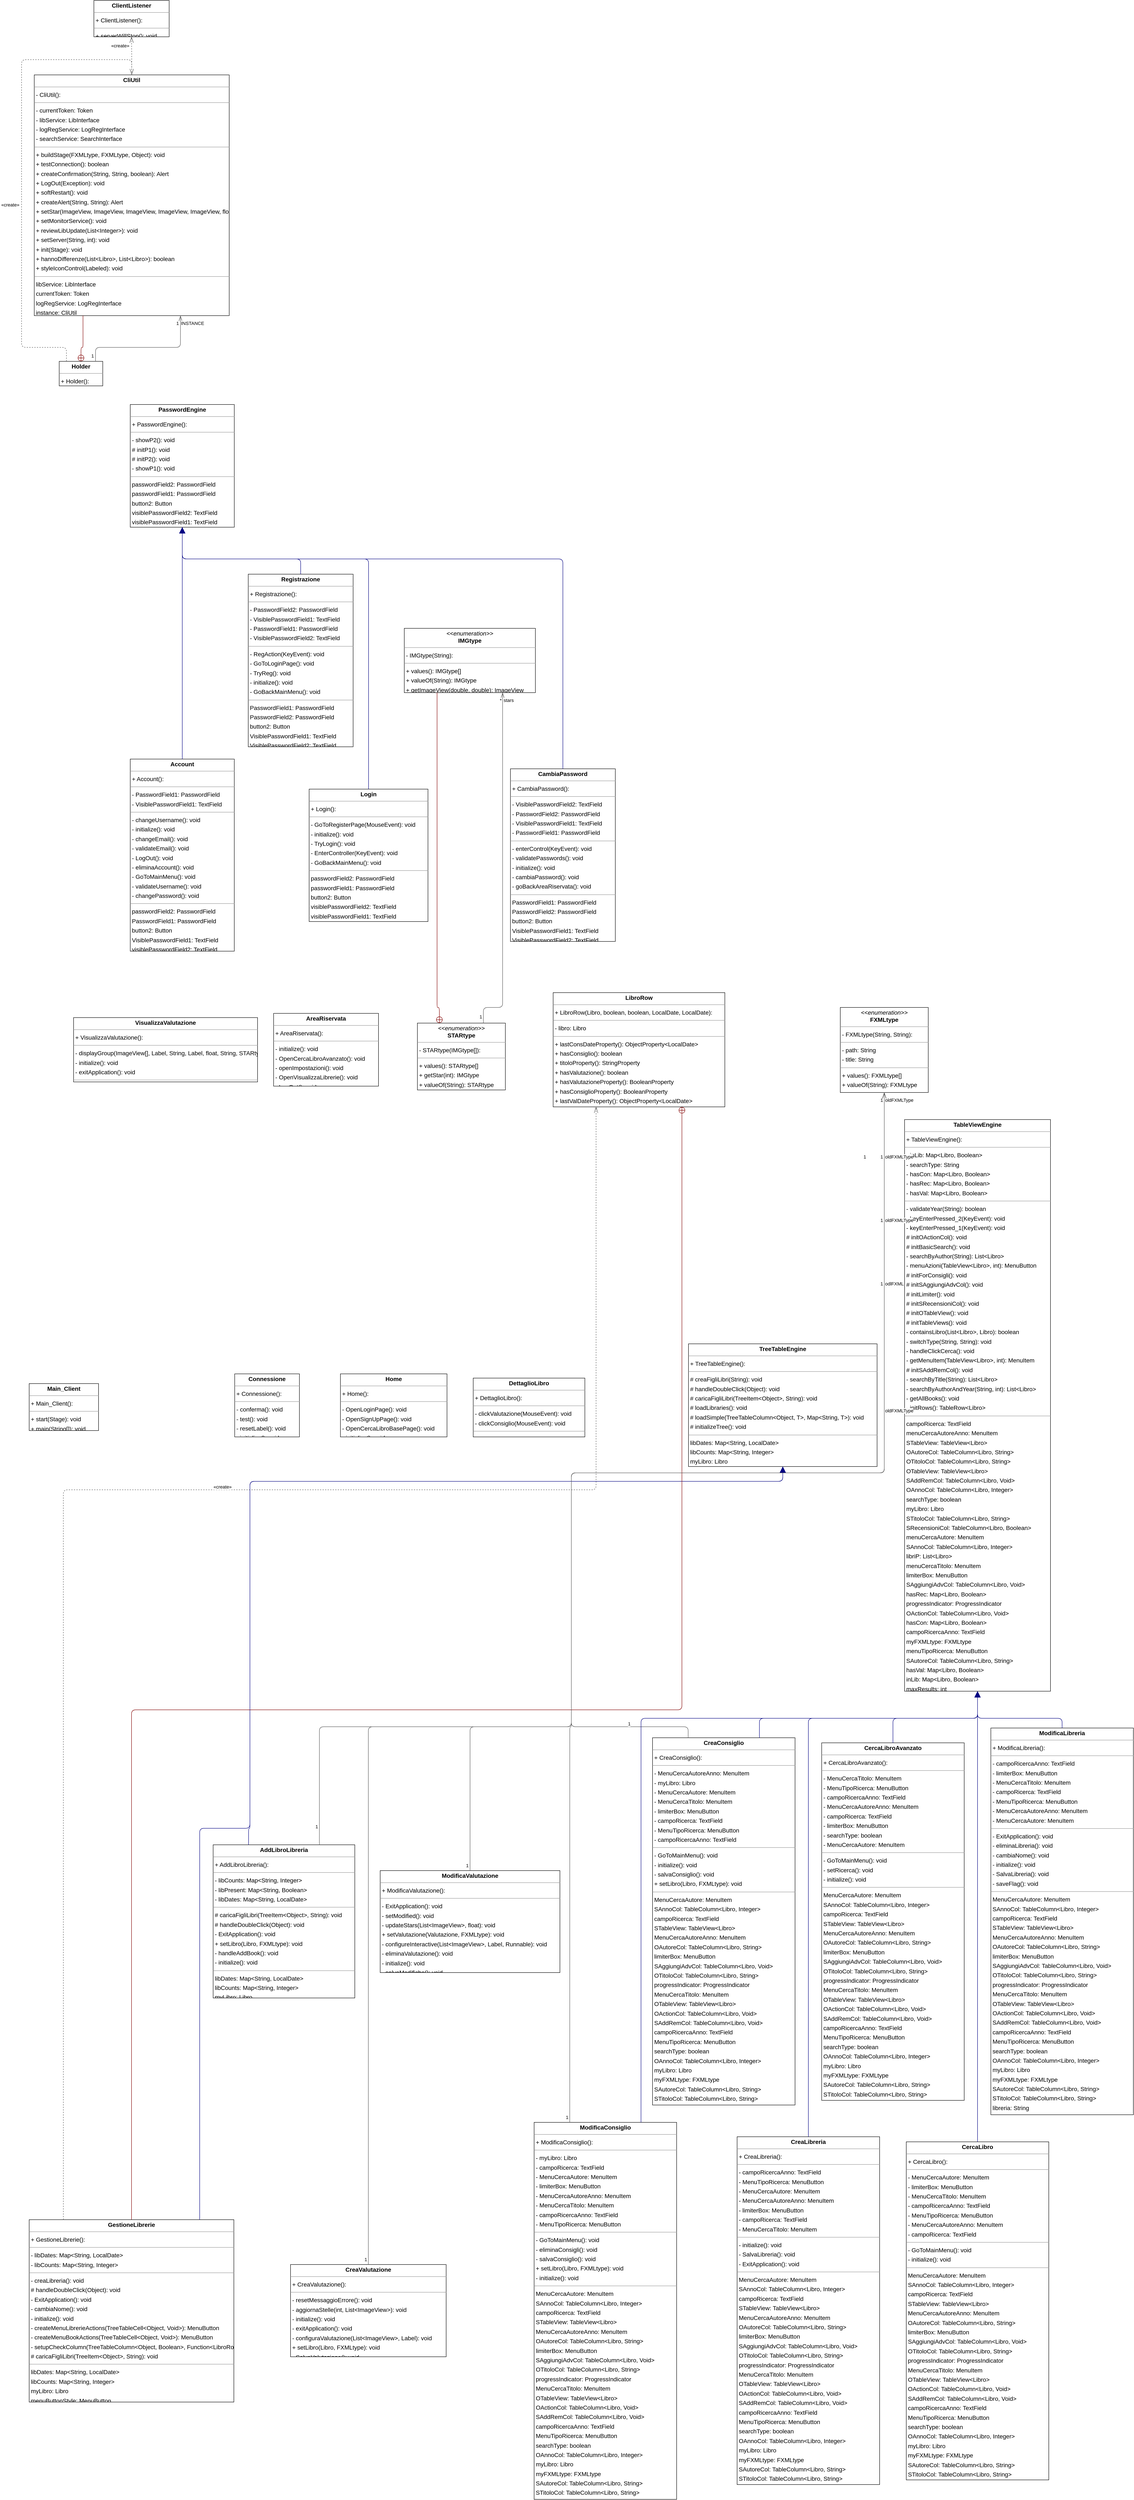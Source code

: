 <mxGraphModel dx="0" dy="0" grid="1" gridSize="10" guides="1" tooltips="1" connect="1" arrows="1" fold="1" page="0" pageScale="1" background="none" math="0" shadow="0">
  <root>
    <mxCell id="0" />
    <mxCell id="1" parent="0" />
    <mxCell id="node1" parent="1" vertex="1" value="&lt;p style=&quot;margin:0px;margin-top:4px;text-align:center;&quot;&gt;&lt;b&gt;Account&lt;/b&gt;&lt;/p&gt;&lt;hr size=&quot;1&quot;/&gt;&lt;p style=&quot;margin:0 0 0 4px;line-height:1.6;&quot;&gt;+ Account(): &lt;/p&gt;&lt;hr size=&quot;1&quot;/&gt;&lt;p style=&quot;margin:0 0 0 4px;line-height:1.6;&quot;&gt;- PasswordField1: PasswordField&lt;br/&gt;- VisiblePasswordField1: TextField&lt;/p&gt;&lt;hr size=&quot;1&quot;/&gt;&lt;p style=&quot;margin:0 0 0 4px;line-height:1.6;&quot;&gt;- changeUsername(): void&lt;br/&gt;- initialize(): void&lt;br/&gt;- changeEmail(): void&lt;br/&gt;- validateEmail(): void&lt;br/&gt;- LogOut(): void&lt;br/&gt;- eliminaAccount(): void&lt;br/&gt;- GoToMainMenu(): void&lt;br/&gt;- validateUsername(): void&lt;br/&gt;- changePassword(): void&lt;/p&gt;&lt;hr size=&quot;1&quot;/&gt;&lt;p style=&quot;margin:0 0 0 4px;line-height:1.6;&quot;&gt; passwordField2: PasswordField&lt;br/&gt; PasswordField1: PasswordField&lt;br/&gt; button2: Button&lt;br/&gt; VisiblePasswordField1: TextField&lt;br/&gt; visiblePasswordField2: TextField&lt;br/&gt; button1: Button&lt;/p&gt;" style="verticalAlign=top;align=left;overflow=fill;fontSize=14;fontFamily=Helvetica;html=1;rounded=0;shadow=0;comic=0;labelBackgroundColor=none;strokeWidth=1;">
      <mxGeometry x="36" y="1658" width="246" height="454" as="geometry" />
    </mxCell>
    <mxCell id="node18" parent="1" vertex="1" value="&lt;p style=&quot;margin:0px;margin-top:4px;text-align:center;&quot;&gt;&lt;b&gt;AddLibroLibreria&lt;/b&gt;&lt;/p&gt;&lt;hr size=&quot;1&quot;/&gt;&lt;p style=&quot;margin:0 0 0 4px;line-height:1.6;&quot;&gt;+ AddLibroLibreria(): &lt;/p&gt;&lt;hr size=&quot;1&quot;/&gt;&lt;p style=&quot;margin:0 0 0 4px;line-height:1.6;&quot;&gt;- libCounts: Map&amp;lt;String, Integer&amp;gt;&lt;br/&gt;- libPresent: Map&amp;lt;String, Boolean&amp;gt;&lt;br/&gt;- libDates: Map&amp;lt;String, LocalDate&amp;gt;&lt;/p&gt;&lt;hr size=&quot;1&quot;/&gt;&lt;p style=&quot;margin:0 0 0 4px;line-height:1.6;&quot;&gt;# caricaFigliLibri(TreeItem&amp;lt;Object&amp;gt;, String): void&lt;br/&gt;# handleDoubleClick(Object): void&lt;br/&gt;- ExitApplication(): void&lt;br/&gt;+ setLibro(Libro, FXMLtype): void&lt;br/&gt;- handleAddBook(): void&lt;br/&gt;- initialize(): void&lt;/p&gt;&lt;hr size=&quot;1&quot;/&gt;&lt;p style=&quot;margin:0 0 0 4px;line-height:1.6;&quot;&gt; libDates: Map&amp;lt;String, LocalDate&amp;gt;&lt;br/&gt; libCounts: Map&amp;lt;String, Integer&amp;gt;&lt;br/&gt; myLibro: Libro&lt;br/&gt; libPresent: Map&amp;lt;String, Boolean&amp;gt;&lt;/p&gt;" style="verticalAlign=top;align=left;overflow=fill;fontSize=14;fontFamily=Helvetica;html=1;rounded=0;shadow=0;comic=0;labelBackgroundColor=none;strokeWidth=1;">
      <mxGeometry x="232" y="4224" width="335" height="362" as="geometry" />
    </mxCell>
    <mxCell id="node11" parent="1" vertex="1" value="&lt;p style=&quot;margin:0px;margin-top:4px;text-align:center;&quot;&gt;&lt;b&gt;AreaRiservata&lt;/b&gt;&lt;/p&gt;&lt;hr size=&quot;1&quot;/&gt;&lt;p style=&quot;margin:0 0 0 4px;line-height:1.6;&quot;&gt;+ AreaRiservata(): &lt;/p&gt;&lt;hr size=&quot;1&quot;/&gt;&lt;p style=&quot;margin:0 0 0 4px;line-height:1.6;&quot;&gt;- initialize(): void&lt;br/&gt;- OpenCercaLibroAvanzato(): void&lt;br/&gt;- openImpostazioni(): void&lt;br/&gt;- OpenVisualizzaLibrerie(): void&lt;br/&gt;- LogOut(): void&lt;/p&gt;" style="verticalAlign=top;align=left;overflow=fill;fontSize=14;fontFamily=Helvetica;html=1;rounded=0;shadow=0;comic=0;labelBackgroundColor=none;strokeWidth=1;">
      <mxGeometry x="375" y="2259" width="248" height="172" as="geometry" />
    </mxCell>
    <mxCell id="node26" parent="1" vertex="1" value="&lt;p style=&quot;margin:0px;margin-top:4px;text-align:center;&quot;&gt;&lt;b&gt;CambiaPassword&lt;/b&gt;&lt;/p&gt;&lt;hr size=&quot;1&quot;/&gt;&lt;p style=&quot;margin:0 0 0 4px;line-height:1.6;&quot;&gt;+ CambiaPassword(): &lt;/p&gt;&lt;hr size=&quot;1&quot;/&gt;&lt;p style=&quot;margin:0 0 0 4px;line-height:1.6;&quot;&gt;- VisiblePasswordField2: TextField&lt;br/&gt;- PasswordField2: PasswordField&lt;br/&gt;- VisiblePasswordField1: TextField&lt;br/&gt;- PasswordField1: PasswordField&lt;/p&gt;&lt;hr size=&quot;1&quot;/&gt;&lt;p style=&quot;margin:0 0 0 4px;line-height:1.6;&quot;&gt;- enterControl(KeyEvent): void&lt;br/&gt;- validatePasswords(): void&lt;br/&gt;- initialize(): void&lt;br/&gt;- cambiaPassword(): void&lt;br/&gt;- goBackAreaRiservata(): void&lt;/p&gt;&lt;hr size=&quot;1&quot;/&gt;&lt;p style=&quot;margin:0 0 0 4px;line-height:1.6;&quot;&gt; PasswordField1: PasswordField&lt;br/&gt; PasswordField2: PasswordField&lt;br/&gt; button2: Button&lt;br/&gt; VisiblePasswordField1: TextField&lt;br/&gt; VisiblePasswordField2: TextField&lt;br/&gt; button1: Button&lt;/p&gt;" style="verticalAlign=top;align=left;overflow=fill;fontSize=14;fontFamily=Helvetica;html=1;rounded=0;shadow=0;comic=0;labelBackgroundColor=none;strokeWidth=1;">
      <mxGeometry x="935" y="1681" width="248" height="408" as="geometry" />
    </mxCell>
    <mxCell id="node12" parent="1" vertex="1" value="&lt;p style=&quot;margin:0px;margin-top:4px;text-align:center;&quot;&gt;&lt;b&gt;CercaLibro&lt;/b&gt;&lt;/p&gt;&lt;hr size=&quot;1&quot;/&gt;&lt;p style=&quot;margin:0 0 0 4px;line-height:1.6;&quot;&gt;+ CercaLibro(): &lt;/p&gt;&lt;hr size=&quot;1&quot;/&gt;&lt;p style=&quot;margin:0 0 0 4px;line-height:1.6;&quot;&gt;- MenuCercaAutore: MenuItem&lt;br/&gt;- limiterBox: MenuButton&lt;br/&gt;- MenuCercaTitolo: MenuItem&lt;br/&gt;- campoRicercaAnno: TextField&lt;br/&gt;- MenuTipoRicerca: MenuButton&lt;br/&gt;- MenuCercaAutoreAnno: MenuItem&lt;br/&gt;- campoRicerca: TextField&lt;/p&gt;&lt;hr size=&quot;1&quot;/&gt;&lt;p style=&quot;margin:0 0 0 4px;line-height:1.6;&quot;&gt;- GoToMainMenu(): void&lt;br/&gt;- initialize(): void&lt;/p&gt;&lt;hr size=&quot;1&quot;/&gt;&lt;p style=&quot;margin:0 0 0 4px;line-height:1.6;&quot;&gt; MenuCercaAutore: MenuItem&lt;br/&gt; SAnnoCol: TableColumn&amp;lt;Libro, Integer&amp;gt;&lt;br/&gt; campoRicerca: TextField&lt;br/&gt; STableView: TableView&amp;lt;Libro&amp;gt;&lt;br/&gt; MenuCercaAutoreAnno: MenuItem&lt;br/&gt; OAutoreCol: TableColumn&amp;lt;Libro, String&amp;gt;&lt;br/&gt; limiterBox: MenuButton&lt;br/&gt; SAggiungiAdvCol: TableColumn&amp;lt;Libro, Void&amp;gt;&lt;br/&gt; OTitoloCol: TableColumn&amp;lt;Libro, String&amp;gt;&lt;br/&gt; progressIndicator: ProgressIndicator&lt;br/&gt; MenuCercaTitolo: MenuItem&lt;br/&gt; OTableView: TableView&amp;lt;Libro&amp;gt;&lt;br/&gt; OActionCol: TableColumn&amp;lt;Libro, Void&amp;gt;&lt;br/&gt; SAddRemCol: TableColumn&amp;lt;Libro, Void&amp;gt;&lt;br/&gt; campoRicercaAnno: TextField&lt;br/&gt; MenuTipoRicerca: MenuButton&lt;br/&gt; searchType: boolean&lt;br/&gt; OAnnoCol: TableColumn&amp;lt;Libro, Integer&amp;gt;&lt;br/&gt; myLibro: Libro&lt;br/&gt; myFXMLtype: FXMLtype&lt;br/&gt; SAutoreCol: TableColumn&amp;lt;Libro, String&amp;gt;&lt;br/&gt; STitoloCol: TableColumn&amp;lt;Libro, String&amp;gt;&lt;br/&gt; SRecensioniCol: TableColumn&amp;lt;Libro, Boolean&amp;gt;&lt;/p&gt;" style="verticalAlign=top;align=left;overflow=fill;fontSize=14;fontFamily=Helvetica;html=1;rounded=0;shadow=0;comic=0;labelBackgroundColor=none;strokeWidth=1;">
      <mxGeometry x="1871" y="4926" width="337" height="799" as="geometry" />
    </mxCell>
    <mxCell id="node3" parent="1" vertex="1" value="&lt;p style=&quot;margin:0px;margin-top:4px;text-align:center;&quot;&gt;&lt;b&gt;CercaLibroAvanzato&lt;/b&gt;&lt;/p&gt;&lt;hr size=&quot;1&quot;/&gt;&lt;p style=&quot;margin:0 0 0 4px;line-height:1.6;&quot;&gt;+ CercaLibroAvanzato(): &lt;/p&gt;&lt;hr size=&quot;1&quot;/&gt;&lt;p style=&quot;margin:0 0 0 4px;line-height:1.6;&quot;&gt;- MenuCercaTitolo: MenuItem&lt;br/&gt;- MenuTipoRicerca: MenuButton&lt;br/&gt;- campoRicercaAnno: TextField&lt;br/&gt;- MenuCercaAutoreAnno: MenuItem&lt;br/&gt;- campoRicerca: TextField&lt;br/&gt;- limiterBox: MenuButton&lt;br/&gt;- searchType: boolean&lt;br/&gt;- MenuCercaAutore: MenuItem&lt;/p&gt;&lt;hr size=&quot;1&quot;/&gt;&lt;p style=&quot;margin:0 0 0 4px;line-height:1.6;&quot;&gt;- GoToMainMenu(): void&lt;br/&gt;- setRicerca(): void&lt;br/&gt;- initialize(): void&lt;/p&gt;&lt;hr size=&quot;1&quot;/&gt;&lt;p style=&quot;margin:0 0 0 4px;line-height:1.6;&quot;&gt; MenuCercaAutore: MenuItem&lt;br/&gt; SAnnoCol: TableColumn&amp;lt;Libro, Integer&amp;gt;&lt;br/&gt; campoRicerca: TextField&lt;br/&gt; STableView: TableView&amp;lt;Libro&amp;gt;&lt;br/&gt; MenuCercaAutoreAnno: MenuItem&lt;br/&gt; OAutoreCol: TableColumn&amp;lt;Libro, String&amp;gt;&lt;br/&gt; limiterBox: MenuButton&lt;br/&gt; SAggiungiAdvCol: TableColumn&amp;lt;Libro, Void&amp;gt;&lt;br/&gt; OTitoloCol: TableColumn&amp;lt;Libro, String&amp;gt;&lt;br/&gt; progressIndicator: ProgressIndicator&lt;br/&gt; MenuCercaTitolo: MenuItem&lt;br/&gt; OTableView: TableView&amp;lt;Libro&amp;gt;&lt;br/&gt; OActionCol: TableColumn&amp;lt;Libro, Void&amp;gt;&lt;br/&gt; SAddRemCol: TableColumn&amp;lt;Libro, Void&amp;gt;&lt;br/&gt; campoRicercaAnno: TextField&lt;br/&gt; MenuTipoRicerca: MenuButton&lt;br/&gt; searchType: boolean&lt;br/&gt; OAnnoCol: TableColumn&amp;lt;Libro, Integer&amp;gt;&lt;br/&gt; myLibro: Libro&lt;br/&gt; myFXMLtype: FXMLtype&lt;br/&gt; SAutoreCol: TableColumn&amp;lt;Libro, String&amp;gt;&lt;br/&gt; STitoloCol: TableColumn&amp;lt;Libro, String&amp;gt;&lt;br/&gt; SRecensioniCol: TableColumn&amp;lt;Libro, Boolean&amp;gt;&lt;/p&gt;" style="verticalAlign=top;align=left;overflow=fill;fontSize=14;fontFamily=Helvetica;html=1;rounded=0;shadow=0;comic=0;labelBackgroundColor=none;strokeWidth=1;">
      <mxGeometry x="1671" y="3983" width="337" height="845" as="geometry" />
    </mxCell>
    <mxCell id="node16" parent="1" vertex="1" value="&lt;p style=&quot;margin:0px;margin-top:4px;text-align:center;&quot;&gt;&lt;b&gt;CliUtil&lt;/b&gt;&lt;/p&gt;&lt;hr size=&quot;1&quot;/&gt;&lt;p style=&quot;margin:0 0 0 4px;line-height:1.6;&quot;&gt;- CliUtil(): &lt;/p&gt;&lt;hr size=&quot;1&quot;/&gt;&lt;p style=&quot;margin:0 0 0 4px;line-height:1.6;&quot;&gt;- currentToken: Token&lt;br/&gt;- libService: LibInterface&lt;br/&gt;- logRegService: LogRegInterface&lt;br/&gt;- searchService: SearchInterface&lt;/p&gt;&lt;hr size=&quot;1&quot;/&gt;&lt;p style=&quot;margin:0 0 0 4px;line-height:1.6;&quot;&gt;+ buildStage(FXMLtype, FXMLtype, Object): void&lt;br/&gt;+ testConnection(): boolean&lt;br/&gt;+ createConfirmation(String, String, boolean): Alert&lt;br/&gt;+ LogOut(Exception): void&lt;br/&gt;+ softRestart(): void&lt;br/&gt;+ createAlert(String, String): Alert&lt;br/&gt;+ setStar(ImageView, ImageView, ImageView, ImageView, ImageView, float, STARtype): void&lt;br/&gt;+ setMonitorService(): void&lt;br/&gt;+ reviewLibUpdate(List&amp;lt;Integer&amp;gt;): void&lt;br/&gt;+ setServer(String, int): void&lt;br/&gt;+ init(Stage): void&lt;br/&gt;+ hannoDifferenze(List&amp;lt;Libro&amp;gt;, List&amp;lt;Libro&amp;gt;): boolean&lt;br/&gt;+ styleIconControl(Labeled): void&lt;/p&gt;&lt;hr size=&quot;1&quot;/&gt;&lt;p style=&quot;margin:0 0 0 4px;line-height:1.6;&quot;&gt; libService: LibInterface&lt;br/&gt; currentToken: Token&lt;br/&gt; logRegService: LogRegInterface&lt;br/&gt; instance: CliUtil&lt;br/&gt; searchService: SearchInterface&lt;/p&gt;" style="verticalAlign=top;align=left;overflow=fill;fontSize=14;fontFamily=Helvetica;html=1;rounded=0;shadow=0;comic=0;labelBackgroundColor=none;strokeWidth=1;">
      <mxGeometry x="-191" y="41" width="461" height="569" as="geometry" />
    </mxCell>
    <mxCell id="node13" parent="1" vertex="1" value="&lt;p style=&quot;margin:0px;margin-top:4px;text-align:center;&quot;&gt;&lt;b&gt;ClientListener&lt;/b&gt;&lt;/p&gt;&lt;hr size=&quot;1&quot;/&gt;&lt;p style=&quot;margin:0 0 0 4px;line-height:1.6;&quot;&gt;+ ClientListener(): &lt;/p&gt;&lt;hr size=&quot;1&quot;/&gt;&lt;p style=&quot;margin:0 0 0 4px;line-height:1.6;&quot;&gt;+ serverWillStop(): void&lt;/p&gt;" style="verticalAlign=top;align=left;overflow=fill;fontSize=14;fontFamily=Helvetica;html=1;rounded=0;shadow=0;comic=0;labelBackgroundColor=none;strokeWidth=1;">
      <mxGeometry x="-50" y="-135" width="178" height="86" as="geometry" />
    </mxCell>
    <mxCell id="node17" parent="1" vertex="1" value="&lt;p style=&quot;margin:0px;margin-top:4px;text-align:center;&quot;&gt;&lt;b&gt;Connessione&lt;/b&gt;&lt;/p&gt;&lt;hr size=&quot;1&quot;/&gt;&lt;p style=&quot;margin:0 0 0 4px;line-height:1.6;&quot;&gt;+ Connessione(): &lt;/p&gt;&lt;hr size=&quot;1&quot;/&gt;&lt;p style=&quot;margin:0 0 0 4px;line-height:1.6;&quot;&gt;- conferma(): void&lt;br/&gt;- test(): void&lt;br/&gt;- resetLabel(): void&lt;br/&gt;- initialize(): void&lt;/p&gt;" style="verticalAlign=top;align=left;overflow=fill;fontSize=14;fontFamily=Helvetica;html=1;rounded=0;shadow=0;comic=0;labelBackgroundColor=none;strokeWidth=1;">
      <mxGeometry x="283" y="3111" width="153" height="149" as="geometry" />
    </mxCell>
    <mxCell id="node6" parent="1" vertex="1" value="&lt;p style=&quot;margin:0px;margin-top:4px;text-align:center;&quot;&gt;&lt;b&gt;CreaConsiglio&lt;/b&gt;&lt;/p&gt;&lt;hr size=&quot;1&quot;/&gt;&lt;p style=&quot;margin:0 0 0 4px;line-height:1.6;&quot;&gt;+ CreaConsiglio(): &lt;/p&gt;&lt;hr size=&quot;1&quot;/&gt;&lt;p style=&quot;margin:0 0 0 4px;line-height:1.6;&quot;&gt;- MenuCercaAutoreAnno: MenuItem&lt;br/&gt;- myLibro: Libro&lt;br/&gt;- MenuCercaAutore: MenuItem&lt;br/&gt;- MenuCercaTitolo: MenuItem&lt;br/&gt;- limiterBox: MenuButton&lt;br/&gt;- campoRicerca: TextField&lt;br/&gt;- MenuTipoRicerca: MenuButton&lt;br/&gt;- campoRicercaAnno: TextField&lt;/p&gt;&lt;hr size=&quot;1&quot;/&gt;&lt;p style=&quot;margin:0 0 0 4px;line-height:1.6;&quot;&gt;- GoToMainMenu(): void&lt;br/&gt;- initialize(): void&lt;br/&gt;- salvaConsiglio(): void&lt;br/&gt;+ setLibro(Libro, FXMLtype): void&lt;/p&gt;&lt;hr size=&quot;1&quot;/&gt;&lt;p style=&quot;margin:0 0 0 4px;line-height:1.6;&quot;&gt; MenuCercaAutore: MenuItem&lt;br/&gt; SAnnoCol: TableColumn&amp;lt;Libro, Integer&amp;gt;&lt;br/&gt; campoRicerca: TextField&lt;br/&gt; STableView: TableView&amp;lt;Libro&amp;gt;&lt;br/&gt; MenuCercaAutoreAnno: MenuItem&lt;br/&gt; OAutoreCol: TableColumn&amp;lt;Libro, String&amp;gt;&lt;br/&gt; limiterBox: MenuButton&lt;br/&gt; SAggiungiAdvCol: TableColumn&amp;lt;Libro, Void&amp;gt;&lt;br/&gt; OTitoloCol: TableColumn&amp;lt;Libro, String&amp;gt;&lt;br/&gt; progressIndicator: ProgressIndicator&lt;br/&gt; MenuCercaTitolo: MenuItem&lt;br/&gt; OTableView: TableView&amp;lt;Libro&amp;gt;&lt;br/&gt; OActionCol: TableColumn&amp;lt;Libro, Void&amp;gt;&lt;br/&gt; SAddRemCol: TableColumn&amp;lt;Libro, Void&amp;gt;&lt;br/&gt; campoRicercaAnno: TextField&lt;br/&gt; MenuTipoRicerca: MenuButton&lt;br/&gt; searchType: boolean&lt;br/&gt; OAnnoCol: TableColumn&amp;lt;Libro, Integer&amp;gt;&lt;br/&gt; myLibro: Libro&lt;br/&gt; myFXMLtype: FXMLtype&lt;br/&gt; SAutoreCol: TableColumn&amp;lt;Libro, String&amp;gt;&lt;br/&gt; STitoloCol: TableColumn&amp;lt;Libro, String&amp;gt;&lt;br/&gt; SRecensioniCol: TableColumn&amp;lt;Libro, Boolean&amp;gt;&lt;/p&gt;" style="verticalAlign=top;align=left;overflow=fill;fontSize=14;fontFamily=Helvetica;html=1;rounded=0;shadow=0;comic=0;labelBackgroundColor=none;strokeWidth=1;">
      <mxGeometry x="1271" y="3971" width="337" height="868" as="geometry" />
    </mxCell>
    <mxCell id="node9" parent="1" vertex="1" value="&lt;p style=&quot;margin:0px;margin-top:4px;text-align:center;&quot;&gt;&lt;b&gt;CreaLibreria&lt;/b&gt;&lt;/p&gt;&lt;hr size=&quot;1&quot;/&gt;&lt;p style=&quot;margin:0 0 0 4px;line-height:1.6;&quot;&gt;+ CreaLibreria(): &lt;/p&gt;&lt;hr size=&quot;1&quot;/&gt;&lt;p style=&quot;margin:0 0 0 4px;line-height:1.6;&quot;&gt;- campoRicercaAnno: TextField&lt;br/&gt;- MenuTipoRicerca: MenuButton&lt;br/&gt;- MenuCercaAutore: MenuItem&lt;br/&gt;- MenuCercaAutoreAnno: MenuItem&lt;br/&gt;- limiterBox: MenuButton&lt;br/&gt;- campoRicerca: TextField&lt;br/&gt;- MenuCercaTitolo: MenuItem&lt;/p&gt;&lt;hr size=&quot;1&quot;/&gt;&lt;p style=&quot;margin:0 0 0 4px;line-height:1.6;&quot;&gt;- initialize(): void&lt;br/&gt;- SalvaLibreria(): void&lt;br/&gt;- ExitApplication(): void&lt;/p&gt;&lt;hr size=&quot;1&quot;/&gt;&lt;p style=&quot;margin:0 0 0 4px;line-height:1.6;&quot;&gt; MenuCercaAutore: MenuItem&lt;br/&gt; SAnnoCol: TableColumn&amp;lt;Libro, Integer&amp;gt;&lt;br/&gt; campoRicerca: TextField&lt;br/&gt; STableView: TableView&amp;lt;Libro&amp;gt;&lt;br/&gt; MenuCercaAutoreAnno: MenuItem&lt;br/&gt; OAutoreCol: TableColumn&amp;lt;Libro, String&amp;gt;&lt;br/&gt; limiterBox: MenuButton&lt;br/&gt; SAggiungiAdvCol: TableColumn&amp;lt;Libro, Void&amp;gt;&lt;br/&gt; OTitoloCol: TableColumn&amp;lt;Libro, String&amp;gt;&lt;br/&gt; progressIndicator: ProgressIndicator&lt;br/&gt; MenuCercaTitolo: MenuItem&lt;br/&gt; OTableView: TableView&amp;lt;Libro&amp;gt;&lt;br/&gt; OActionCol: TableColumn&amp;lt;Libro, Void&amp;gt;&lt;br/&gt; SAddRemCol: TableColumn&amp;lt;Libro, Void&amp;gt;&lt;br/&gt; campoRicercaAnno: TextField&lt;br/&gt; MenuTipoRicerca: MenuButton&lt;br/&gt; searchType: boolean&lt;br/&gt; OAnnoCol: TableColumn&amp;lt;Libro, Integer&amp;gt;&lt;br/&gt; myLibro: Libro&lt;br/&gt; myFXMLtype: FXMLtype&lt;br/&gt; SAutoreCol: TableColumn&amp;lt;Libro, String&amp;gt;&lt;br/&gt; STitoloCol: TableColumn&amp;lt;Libro, String&amp;gt;&lt;br/&gt; SRecensioniCol: TableColumn&amp;lt;Libro, Boolean&amp;gt;&lt;/p&gt;" style="verticalAlign=top;align=left;overflow=fill;fontSize=14;fontFamily=Helvetica;html=1;rounded=0;shadow=0;comic=0;labelBackgroundColor=none;strokeWidth=1;">
      <mxGeometry x="1471" y="4914" width="337" height="822" as="geometry" />
    </mxCell>
    <mxCell id="node0" parent="1" vertex="1" value="&lt;p style=&quot;margin:0px;margin-top:4px;text-align:center;&quot;&gt;&lt;b&gt;CreaValutazione&lt;/b&gt;&lt;/p&gt;&lt;hr size=&quot;1&quot;/&gt;&lt;p style=&quot;margin:0 0 0 4px;line-height:1.6;&quot;&gt;+ CreaValutazione(): &lt;/p&gt;&lt;hr size=&quot;1&quot;/&gt;&lt;p style=&quot;margin:0 0 0 4px;line-height:1.6;&quot;&gt;- resetMessaggioErrore(): void&lt;br/&gt;- aggiornaStelle(int, List&amp;lt;ImageView&amp;gt;): void&lt;br/&gt;- initialize(): void&lt;br/&gt;- exitApplication(): void&lt;br/&gt;- configuraValutazione(List&amp;lt;ImageView&amp;gt;, Label): void&lt;br/&gt;+ setLibro(Libro, FXMLtype): void&lt;br/&gt;- SalvaValutazione(): void&lt;/p&gt;" style="verticalAlign=top;align=left;overflow=fill;fontSize=14;fontFamily=Helvetica;html=1;rounded=0;shadow=0;comic=0;labelBackgroundColor=none;strokeWidth=1;">
      <mxGeometry x="415" y="5216" width="368" height="218" as="geometry" />
    </mxCell>
    <mxCell id="node2" parent="1" vertex="1" value="&lt;p style=&quot;margin:0px;margin-top:4px;text-align:center;&quot;&gt;&lt;b&gt;DettaglioLibro&lt;/b&gt;&lt;/p&gt;&lt;hr size=&quot;1&quot;/&gt;&lt;p style=&quot;margin:0 0 0 4px;line-height:1.6;&quot;&gt;+ DettaglioLibro(): &lt;/p&gt;&lt;hr size=&quot;1&quot;/&gt;&lt;p style=&quot;margin:0 0 0 4px;line-height:1.6;&quot;&gt;- clickValutazione(MouseEvent): void&lt;br/&gt;- clickConsiglio(MouseEvent): void&lt;/p&gt;&lt;hr size=&quot;1&quot;/&gt;&lt;p style=&quot;margin:0 0 0 4px;line-height:1.6;&quot;&gt; libro: Libro&lt;/p&gt;" style="verticalAlign=top;align=left;overflow=fill;fontSize=14;fontFamily=Helvetica;html=1;rounded=0;shadow=0;comic=0;labelBackgroundColor=none;strokeWidth=1;">
      <mxGeometry x="847" y="3121" width="264" height="139" as="geometry" />
    </mxCell>
    <mxCell id="node8" parent="1" vertex="1" value="&lt;p style=&quot;margin:0px;margin-top:4px;text-align:center;&quot;&gt;&lt;i&gt;&amp;lt;&amp;lt;enumeration&amp;gt;&amp;gt;&lt;/i&gt;&lt;br/&gt;&lt;b&gt;FXMLtype&lt;/b&gt;&lt;/p&gt;&lt;hr size=&quot;1&quot;/&gt;&lt;p style=&quot;margin:0 0 0 4px;line-height:1.6;&quot;&gt;- FXMLtype(String, String): &lt;/p&gt;&lt;hr size=&quot;1&quot;/&gt;&lt;p style=&quot;margin:0 0 0 4px;line-height:1.6;&quot;&gt;- path: String&lt;br/&gt;- title: String&lt;/p&gt;&lt;hr size=&quot;1&quot;/&gt;&lt;p style=&quot;margin:0 0 0 4px;line-height:1.6;&quot;&gt;+ values(): FXMLtype[]&lt;br/&gt;+ valueOf(String): FXMLtype&lt;/p&gt;&lt;hr size=&quot;1&quot;/&gt;&lt;p style=&quot;margin:0 0 0 4px;line-height:1.6;&quot;&gt; path: String&lt;br/&gt; title: String&lt;/p&gt;" style="verticalAlign=top;align=left;overflow=fill;fontSize=14;fontFamily=Helvetica;html=1;rounded=0;shadow=0;comic=0;labelBackgroundColor=none;strokeWidth=1;">
      <mxGeometry x="1715" y="2245" width="208" height="201" as="geometry" />
    </mxCell>
    <mxCell id="node10" parent="1" vertex="1" value="&lt;p style=&quot;margin:0px;margin-top:4px;text-align:center;&quot;&gt;&lt;b&gt;GestioneLibrerie&lt;/b&gt;&lt;/p&gt;&lt;hr size=&quot;1&quot;/&gt;&lt;p style=&quot;margin:0 0 0 4px;line-height:1.6;&quot;&gt;+ GestioneLibrerie(): &lt;/p&gt;&lt;hr size=&quot;1&quot;/&gt;&lt;p style=&quot;margin:0 0 0 4px;line-height:1.6;&quot;&gt;- libDates: Map&amp;lt;String, LocalDate&amp;gt;&lt;br/&gt;- libCounts: Map&amp;lt;String, Integer&amp;gt;&lt;/p&gt;&lt;hr size=&quot;1&quot;/&gt;&lt;p style=&quot;margin:0 0 0 4px;line-height:1.6;&quot;&gt;- creaLibreria(): void&lt;br/&gt;# handleDoubleClick(Object): void&lt;br/&gt;- ExitApplication(): void&lt;br/&gt;- cambiaNome(): void&lt;br/&gt;- initialize(): void&lt;br/&gt;- createMenuLibrerieActions(TreeTableCell&amp;lt;Object, Void&amp;gt;): MenuButton&lt;br/&gt;- createMenuBookActions(TreeTableCell&amp;lt;Object, Void&amp;gt;): MenuButton&lt;br/&gt;- setupCheckColumn(TreeTableColumn&amp;lt;Object, Boolean&amp;gt;, Function&amp;lt;LibroRow, BooleanProperty&amp;gt;): void&lt;br/&gt;# caricaFigliLibri(TreeItem&amp;lt;Object&amp;gt;, String): void&lt;/p&gt;&lt;hr size=&quot;1&quot;/&gt;&lt;p style=&quot;margin:0 0 0 4px;line-height:1.6;&quot;&gt; libDates: Map&amp;lt;String, LocalDate&amp;gt;&lt;br/&gt; libCounts: Map&amp;lt;String, Integer&amp;gt;&lt;br/&gt; myLibro: Libro&lt;br/&gt; menuButtonStyle: MenuButton&lt;br/&gt; libPresent: Map&amp;lt;String, Boolean&amp;gt;&lt;/p&gt;" style="verticalAlign=top;align=left;overflow=fill;fontSize=14;fontFamily=Helvetica;html=1;rounded=0;shadow=0;comic=0;labelBackgroundColor=none;strokeWidth=1;">
      <mxGeometry x="-203" y="5110" width="484" height="431" as="geometry" />
    </mxCell>
    <mxCell id="node28" parent="1" vertex="1" value="&lt;p style=&quot;margin:0px;margin-top:4px;text-align:center;&quot;&gt;&lt;b&gt;Holder&lt;/b&gt;&lt;/p&gt;&lt;hr size=&quot;1&quot;/&gt;&lt;p style=&quot;margin:0 0 0 4px;line-height:1.6;&quot;&gt;+ Holder(): &lt;/p&gt;" style="verticalAlign=top;align=left;overflow=fill;fontSize=14;fontFamily=Helvetica;html=1;rounded=0;shadow=0;comic=0;labelBackgroundColor=none;strokeWidth=1;">
      <mxGeometry x="-132" y="718" width="103" height="58" as="geometry" />
    </mxCell>
    <mxCell id="node5" parent="1" vertex="1" value="&lt;p style=&quot;margin:0px;margin-top:4px;text-align:center;&quot;&gt;&lt;b&gt;Home&lt;/b&gt;&lt;/p&gt;&lt;hr size=&quot;1&quot;/&gt;&lt;p style=&quot;margin:0 0 0 4px;line-height:1.6;&quot;&gt;+ Home(): &lt;/p&gt;&lt;hr size=&quot;1&quot;/&gt;&lt;p style=&quot;margin:0 0 0 4px;line-height:1.6;&quot;&gt;- OpenLoginPage(): void&lt;br/&gt;- OpenSignUpPage(): void&lt;br/&gt;- OpenCercaLibroBasePage(): void&lt;br/&gt;- initialize(): void&lt;/p&gt;" style="verticalAlign=top;align=left;overflow=fill;fontSize=14;fontFamily=Helvetica;html=1;rounded=0;shadow=0;comic=0;labelBackgroundColor=none;strokeWidth=1;">
      <mxGeometry x="533" y="3111" width="252" height="149" as="geometry" />
    </mxCell>
    <mxCell id="node4" parent="1" vertex="1" value="&lt;p style=&quot;margin:0px;margin-top:4px;text-align:center;&quot;&gt;&lt;i&gt;&amp;lt;&amp;lt;enumeration&amp;gt;&amp;gt;&lt;/i&gt;&lt;br/&gt;&lt;b&gt;IMGtype&lt;/b&gt;&lt;/p&gt;&lt;hr size=&quot;1&quot;/&gt;&lt;p style=&quot;margin:0 0 0 4px;line-height:1.6;&quot;&gt;- IMGtype(String): &lt;/p&gt;&lt;hr size=&quot;1&quot;/&gt;&lt;p style=&quot;margin:0 0 0 4px;line-height:1.6;&quot;&gt;+ values(): IMGtype[]&lt;br/&gt;+ valueOf(String): IMGtype&lt;br/&gt;+ getImageView(double, double): ImageView&lt;/p&gt;&lt;hr size=&quot;1&quot;/&gt;&lt;p style=&quot;margin:0 0 0 4px;line-height:1.6;&quot;&gt; image: Image&lt;/p&gt;" style="verticalAlign=top;align=left;overflow=fill;fontSize=14;fontFamily=Helvetica;html=1;rounded=0;shadow=0;comic=0;labelBackgroundColor=none;strokeWidth=1;">
      <mxGeometry x="684" y="1349" width="310" height="152" as="geometry" />
    </mxCell>
    <mxCell id="node29" parent="1" vertex="1" value="&lt;p style=&quot;margin:0px;margin-top:4px;text-align:center;&quot;&gt;&lt;b&gt;LibroRow&lt;/b&gt;&lt;/p&gt;&lt;hr size=&quot;1&quot;/&gt;&lt;p style=&quot;margin:0 0 0 4px;line-height:1.6;&quot;&gt;+ LibroRow(Libro, boolean, boolean, LocalDate, LocalDate): &lt;/p&gt;&lt;hr size=&quot;1&quot;/&gt;&lt;p style=&quot;margin:0 0 0 4px;line-height:1.6;&quot;&gt;- libro: Libro&lt;/p&gt;&lt;hr size=&quot;1&quot;/&gt;&lt;p style=&quot;margin:0 0 0 4px;line-height:1.6;&quot;&gt;+ lastConsDateProperty(): ObjectProperty&amp;lt;LocalDate&amp;gt;&lt;br/&gt;+ hasConsiglio(): boolean&lt;br/&gt;+ titoloProperty(): StringProperty&lt;br/&gt;+ hasValutazione(): boolean&lt;br/&gt;+ hasValutazioneProperty(): BooleanProperty&lt;br/&gt;+ hasConsiglioProperty(): BooleanProperty&lt;br/&gt;+ lastValDateProperty(): ObjectProperty&amp;lt;LocalDate&amp;gt;&lt;/p&gt;&lt;hr size=&quot;1&quot;/&gt;&lt;p style=&quot;margin:0 0 0 4px;line-height:1.6;&quot;&gt; libro: Libro&lt;/p&gt;" style="verticalAlign=top;align=left;overflow=fill;fontSize=14;fontFamily=Helvetica;html=1;rounded=0;shadow=0;comic=0;labelBackgroundColor=none;strokeWidth=1;">
      <mxGeometry x="1036" y="2210" width="406" height="270" as="geometry" />
    </mxCell>
    <mxCell id="node15" parent="1" vertex="1" value="&lt;p style=&quot;margin:0px;margin-top:4px;text-align:center;&quot;&gt;&lt;b&gt;Login&lt;/b&gt;&lt;/p&gt;&lt;hr size=&quot;1&quot;/&gt;&lt;p style=&quot;margin:0 0 0 4px;line-height:1.6;&quot;&gt;+ Login(): &lt;/p&gt;&lt;hr size=&quot;1&quot;/&gt;&lt;p style=&quot;margin:0 0 0 4px;line-height:1.6;&quot;&gt;- GoToRegisterPage(MouseEvent): void&lt;br/&gt;- initialize(): void&lt;br/&gt;- TryLogin(): void&lt;br/&gt;- EnterController(KeyEvent): void&lt;br/&gt;- GoBackMainMenu(): void&lt;/p&gt;&lt;hr size=&quot;1&quot;/&gt;&lt;p style=&quot;margin:0 0 0 4px;line-height:1.6;&quot;&gt; passwordField2: PasswordField&lt;br/&gt; passwordField1: PasswordField&lt;br/&gt; button2: Button&lt;br/&gt; visiblePasswordField2: TextField&lt;br/&gt; visiblePasswordField1: TextField&lt;br/&gt; button1: Button&lt;/p&gt;" style="verticalAlign=top;align=left;overflow=fill;fontSize=14;fontFamily=Helvetica;html=1;rounded=0;shadow=0;comic=0;labelBackgroundColor=none;strokeWidth=1;">
      <mxGeometry x="459" y="1729" width="281" height="313" as="geometry" />
    </mxCell>
    <mxCell id="node22" parent="1" vertex="1" value="&lt;p style=&quot;margin:0px;margin-top:4px;text-align:center;&quot;&gt;&lt;b&gt;Main_Client&lt;/b&gt;&lt;/p&gt;&lt;hr size=&quot;1&quot;/&gt;&lt;p style=&quot;margin:0 0 0 4px;line-height:1.6;&quot;&gt;+ Main_Client(): &lt;/p&gt;&lt;hr size=&quot;1&quot;/&gt;&lt;p style=&quot;margin:0 0 0 4px;line-height:1.6;&quot;&gt;+ start(Stage): void&lt;br/&gt;+ main(String[]): void&lt;/p&gt;" style="verticalAlign=top;align=left;overflow=fill;fontSize=14;fontFamily=Helvetica;html=1;rounded=0;shadow=0;comic=0;labelBackgroundColor=none;strokeWidth=1;">
      <mxGeometry x="-203" y="3134" width="164" height="111" as="geometry" />
    </mxCell>
    <mxCell id="node24" parent="1" vertex="1" value="&lt;p style=&quot;margin:0px;margin-top:4px;text-align:center;&quot;&gt;&lt;b&gt;ModificaConsiglio&lt;/b&gt;&lt;/p&gt;&lt;hr size=&quot;1&quot;/&gt;&lt;p style=&quot;margin:0 0 0 4px;line-height:1.6;&quot;&gt;+ ModificaConsiglio(): &lt;/p&gt;&lt;hr size=&quot;1&quot;/&gt;&lt;p style=&quot;margin:0 0 0 4px;line-height:1.6;&quot;&gt;- myLibro: Libro&lt;br/&gt;- campoRicerca: TextField&lt;br/&gt;- MenuCercaAutore: MenuItem&lt;br/&gt;- limiterBox: MenuButton&lt;br/&gt;- MenuCercaAutoreAnno: MenuItem&lt;br/&gt;- MenuCercaTitolo: MenuItem&lt;br/&gt;- campoRicercaAnno: TextField&lt;br/&gt;- MenuTipoRicerca: MenuButton&lt;/p&gt;&lt;hr size=&quot;1&quot;/&gt;&lt;p style=&quot;margin:0 0 0 4px;line-height:1.6;&quot;&gt;- GoToMainMenu(): void&lt;br/&gt;- eliminaConsigli(): void&lt;br/&gt;- salvaConsiglio(): void&lt;br/&gt;+ setLibro(Libro, FXMLtype): void&lt;br/&gt;- initialize(): void&lt;/p&gt;&lt;hr size=&quot;1&quot;/&gt;&lt;p style=&quot;margin:0 0 0 4px;line-height:1.6;&quot;&gt; MenuCercaAutore: MenuItem&lt;br/&gt; SAnnoCol: TableColumn&amp;lt;Libro, Integer&amp;gt;&lt;br/&gt; campoRicerca: TextField&lt;br/&gt; STableView: TableView&amp;lt;Libro&amp;gt;&lt;br/&gt; MenuCercaAutoreAnno: MenuItem&lt;br/&gt; OAutoreCol: TableColumn&amp;lt;Libro, String&amp;gt;&lt;br/&gt; limiterBox: MenuButton&lt;br/&gt; SAggiungiAdvCol: TableColumn&amp;lt;Libro, Void&amp;gt;&lt;br/&gt; OTitoloCol: TableColumn&amp;lt;Libro, String&amp;gt;&lt;br/&gt; progressIndicator: ProgressIndicator&lt;br/&gt; MenuCercaTitolo: MenuItem&lt;br/&gt; OTableView: TableView&amp;lt;Libro&amp;gt;&lt;br/&gt; OActionCol: TableColumn&amp;lt;Libro, Void&amp;gt;&lt;br/&gt; SAddRemCol: TableColumn&amp;lt;Libro, Void&amp;gt;&lt;br/&gt; campoRicercaAnno: TextField&lt;br/&gt; MenuTipoRicerca: MenuButton&lt;br/&gt; searchType: boolean&lt;br/&gt; OAnnoCol: TableColumn&amp;lt;Libro, Integer&amp;gt;&lt;br/&gt; myLibro: Libro&lt;br/&gt; myFXMLtype: FXMLtype&lt;br/&gt; SAutoreCol: TableColumn&amp;lt;Libro, String&amp;gt;&lt;br/&gt; STitoloCol: TableColumn&amp;lt;Libro, String&amp;gt;&lt;br/&gt; SRecensioniCol: TableColumn&amp;lt;Libro, Boolean&amp;gt;&lt;/p&gt;" style="verticalAlign=top;align=left;overflow=fill;fontSize=14;fontFamily=Helvetica;html=1;rounded=0;shadow=0;comic=0;labelBackgroundColor=none;strokeWidth=1;">
      <mxGeometry x="991" y="4880" width="337" height="891" as="geometry" />
    </mxCell>
    <mxCell id="node19" parent="1" vertex="1" value="&lt;p style=&quot;margin:0px;margin-top:4px;text-align:center;&quot;&gt;&lt;b&gt;ModificaLibreria&lt;/b&gt;&lt;/p&gt;&lt;hr size=&quot;1&quot;/&gt;&lt;p style=&quot;margin:0 0 0 4px;line-height:1.6;&quot;&gt;+ ModificaLibreria(): &lt;/p&gt;&lt;hr size=&quot;1&quot;/&gt;&lt;p style=&quot;margin:0 0 0 4px;line-height:1.6;&quot;&gt;- campoRicercaAnno: TextField&lt;br/&gt;- limiterBox: MenuButton&lt;br/&gt;- MenuCercaTitolo: MenuItem&lt;br/&gt;- campoRicerca: TextField&lt;br/&gt;- MenuTipoRicerca: MenuButton&lt;br/&gt;- MenuCercaAutoreAnno: MenuItem&lt;br/&gt;- MenuCercaAutore: MenuItem&lt;/p&gt;&lt;hr size=&quot;1&quot;/&gt;&lt;p style=&quot;margin:0 0 0 4px;line-height:1.6;&quot;&gt;- ExitApplication(): void&lt;br/&gt;- eliminaLibreria(): void&lt;br/&gt;- cambiaNome(): void&lt;br/&gt;- initialize(): void&lt;br/&gt;- SalvaLibreria(): void&lt;br/&gt;- saveFlag(): void&lt;/p&gt;&lt;hr size=&quot;1&quot;/&gt;&lt;p style=&quot;margin:0 0 0 4px;line-height:1.6;&quot;&gt; MenuCercaAutore: MenuItem&lt;br/&gt; SAnnoCol: TableColumn&amp;lt;Libro, Integer&amp;gt;&lt;br/&gt; campoRicerca: TextField&lt;br/&gt; STableView: TableView&amp;lt;Libro&amp;gt;&lt;br/&gt; MenuCercaAutoreAnno: MenuItem&lt;br/&gt; OAutoreCol: TableColumn&amp;lt;Libro, String&amp;gt;&lt;br/&gt; limiterBox: MenuButton&lt;br/&gt; SAggiungiAdvCol: TableColumn&amp;lt;Libro, Void&amp;gt;&lt;br/&gt; OTitoloCol: TableColumn&amp;lt;Libro, String&amp;gt;&lt;br/&gt; progressIndicator: ProgressIndicator&lt;br/&gt; MenuCercaTitolo: MenuItem&lt;br/&gt; OTableView: TableView&amp;lt;Libro&amp;gt;&lt;br/&gt; OActionCol: TableColumn&amp;lt;Libro, Void&amp;gt;&lt;br/&gt; SAddRemCol: TableColumn&amp;lt;Libro, Void&amp;gt;&lt;br/&gt; campoRicercaAnno: TextField&lt;br/&gt; MenuTipoRicerca: MenuButton&lt;br/&gt; searchType: boolean&lt;br/&gt; OAnnoCol: TableColumn&amp;lt;Libro, Integer&amp;gt;&lt;br/&gt; myLibro: Libro&lt;br/&gt; myFXMLtype: FXMLtype&lt;br/&gt; SAutoreCol: TableColumn&amp;lt;Libro, String&amp;gt;&lt;br/&gt; STitoloCol: TableColumn&amp;lt;Libro, String&amp;gt;&lt;br/&gt; libreria: String&lt;br/&gt; SRecensioniCol: TableColumn&amp;lt;Libro, Boolean&amp;gt;&lt;/p&gt;" style="verticalAlign=top;align=left;overflow=fill;fontSize=14;fontFamily=Helvetica;html=1;rounded=0;shadow=0;comic=0;labelBackgroundColor=none;strokeWidth=1;">
      <mxGeometry x="2071" y="3948" width="337" height="914" as="geometry" />
    </mxCell>
    <mxCell id="node7" parent="1" vertex="1" value="&lt;p style=&quot;margin:0px;margin-top:4px;text-align:center;&quot;&gt;&lt;b&gt;ModificaValutazione&lt;/b&gt;&lt;/p&gt;&lt;hr size=&quot;1&quot;/&gt;&lt;p style=&quot;margin:0 0 0 4px;line-height:1.6;&quot;&gt;+ ModificaValutazione(): &lt;/p&gt;&lt;hr size=&quot;1&quot;/&gt;&lt;p style=&quot;margin:0 0 0 4px;line-height:1.6;&quot;&gt;- ExitApplication(): void&lt;br/&gt;- setModified(): void&lt;br/&gt;- updateStars(List&amp;lt;ImageView&amp;gt;, float): void&lt;br/&gt;+ setValutazione(Valutazione, FXMLtype): void&lt;br/&gt;- configureInteractive(List&amp;lt;ImageView&amp;gt;, Label, Runnable): void&lt;br/&gt;- eliminaValutazione(): void&lt;br/&gt;- initialize(): void&lt;br/&gt;- salvaModifiche(): void&lt;/p&gt;" style="verticalAlign=top;align=left;overflow=fill;fontSize=14;fontFamily=Helvetica;html=1;rounded=0;shadow=0;comic=0;labelBackgroundColor=none;strokeWidth=1;">
      <mxGeometry x="627" y="4285" width="425" height="241" as="geometry" />
    </mxCell>
    <mxCell id="node23" parent="1" vertex="1" value="&lt;p style=&quot;margin:0px;margin-top:4px;text-align:center;&quot;&gt;&lt;b&gt;PasswordEngine&lt;/b&gt;&lt;/p&gt;&lt;hr size=&quot;1&quot;/&gt;&lt;p style=&quot;margin:0 0 0 4px;line-height:1.6;&quot;&gt;+ PasswordEngine(): &lt;/p&gt;&lt;hr size=&quot;1&quot;/&gt;&lt;p style=&quot;margin:0 0 0 4px;line-height:1.6;&quot;&gt;- showP2(): void&lt;br/&gt;# initP1(): void&lt;br/&gt;# initP2(): void&lt;br/&gt;- showP1(): void&lt;/p&gt;&lt;hr size=&quot;1&quot;/&gt;&lt;p style=&quot;margin:0 0 0 4px;line-height:1.6;&quot;&gt; passwordField2: PasswordField&lt;br/&gt; passwordField1: PasswordField&lt;br/&gt; button2: Button&lt;br/&gt; visiblePasswordField2: TextField&lt;br/&gt; visiblePasswordField1: TextField&lt;br/&gt; button1: Button&lt;/p&gt;" style="verticalAlign=top;align=left;overflow=fill;fontSize=14;fontFamily=Helvetica;html=1;rounded=0;shadow=0;comic=0;labelBackgroundColor=none;strokeWidth=1;">
      <mxGeometry x="36" y="820" width="246" height="290" as="geometry" />
    </mxCell>
    <mxCell id="node20" parent="1" vertex="1" value="&lt;p style=&quot;margin:0px;margin-top:4px;text-align:center;&quot;&gt;&lt;b&gt;Registrazione&lt;/b&gt;&lt;/p&gt;&lt;hr size=&quot;1&quot;/&gt;&lt;p style=&quot;margin:0 0 0 4px;line-height:1.6;&quot;&gt;+ Registrazione(): &lt;/p&gt;&lt;hr size=&quot;1&quot;/&gt;&lt;p style=&quot;margin:0 0 0 4px;line-height:1.6;&quot;&gt;- PasswordField2: PasswordField&lt;br/&gt;- VisiblePasswordField1: TextField&lt;br/&gt;- PasswordField1: PasswordField&lt;br/&gt;- VisiblePasswordField2: TextField&lt;/p&gt;&lt;hr size=&quot;1&quot;/&gt;&lt;p style=&quot;margin:0 0 0 4px;line-height:1.6;&quot;&gt;- RegAction(KeyEvent): void&lt;br/&gt;- GoToLoginPage(): void&lt;br/&gt;- TryReg(): void&lt;br/&gt;- initialize(): void&lt;br/&gt;- GoBackMainMenu(): void&lt;/p&gt;&lt;hr size=&quot;1&quot;/&gt;&lt;p style=&quot;margin:0 0 0 4px;line-height:1.6;&quot;&gt; PasswordField1: PasswordField&lt;br/&gt; PasswordField2: PasswordField&lt;br/&gt; button2: Button&lt;br/&gt; VisiblePasswordField1: TextField&lt;br/&gt; VisiblePasswordField2: TextField&lt;br/&gt; button1: Button&lt;/p&gt;" style="verticalAlign=top;align=left;overflow=fill;fontSize=14;fontFamily=Helvetica;html=1;rounded=0;shadow=0;comic=0;labelBackgroundColor=none;strokeWidth=1;">
      <mxGeometry x="315" y="1221" width="248" height="408" as="geometry" />
    </mxCell>
    <mxCell id="node27" parent="1" vertex="1" value="&lt;p style=&quot;margin:0px;margin-top:4px;text-align:center;&quot;&gt;&lt;i&gt;&amp;lt;&amp;lt;enumeration&amp;gt;&amp;gt;&lt;/i&gt;&lt;br/&gt;&lt;b&gt;STARtype&lt;/b&gt;&lt;/p&gt;&lt;hr size=&quot;1&quot;/&gt;&lt;p style=&quot;margin:0 0 0 4px;line-height:1.6;&quot;&gt;- STARtype(IMGtype[]): &lt;/p&gt;&lt;hr size=&quot;1&quot;/&gt;&lt;p style=&quot;margin:0 0 0 4px;line-height:1.6;&quot;&gt;+ values(): STARtype[]&lt;br/&gt;+ getStar(int): IMGtype&lt;br/&gt;+ valueOf(String): STARtype&lt;/p&gt;" style="verticalAlign=top;align=left;overflow=fill;fontSize=14;fontFamily=Helvetica;html=1;rounded=0;shadow=0;comic=0;labelBackgroundColor=none;strokeWidth=1;">
      <mxGeometry x="715" y="2282" width="208" height="158" as="geometry" />
    </mxCell>
    <mxCell id="node25" parent="1" vertex="1" value="&lt;p style=&quot;margin:0px;margin-top:4px;text-align:center;&quot;&gt;&lt;b&gt;TableViewEngine&lt;/b&gt;&lt;/p&gt;&lt;hr size=&quot;1&quot;/&gt;&lt;p style=&quot;margin:0 0 0 4px;line-height:1.6;&quot;&gt;+ TableViewEngine(): &lt;/p&gt;&lt;hr size=&quot;1&quot;/&gt;&lt;p style=&quot;margin:0 0 0 4px;line-height:1.6;&quot;&gt;- inLib: Map&amp;lt;Libro, Boolean&amp;gt;&lt;br/&gt;- searchType: String&lt;br/&gt;- hasCon: Map&amp;lt;Libro, Boolean&amp;gt;&lt;br/&gt;- hasRec: Map&amp;lt;Libro, Boolean&amp;gt;&lt;br/&gt;- hasVal: Map&amp;lt;Libro, Boolean&amp;gt;&lt;/p&gt;&lt;hr size=&quot;1&quot;/&gt;&lt;p style=&quot;margin:0 0 0 4px;line-height:1.6;&quot;&gt;- validateYear(String): boolean&lt;br/&gt;- keyEnterPressed_2(KeyEvent): void&lt;br/&gt;- keyEnterPressed_1(KeyEvent): void&lt;br/&gt;# initOActionCol(): void&lt;br/&gt;# initBasicSearch(): void&lt;br/&gt;- searchByAuthor(String): List&amp;lt;Libro&amp;gt;&lt;br/&gt;- menuAzioni(TableView&amp;lt;Libro&amp;gt;, int): MenuButton&lt;br/&gt;# initForConsigli(): void&lt;br/&gt;# initSAggiungiAdvCol(): void&lt;br/&gt;# initLimiter(): void&lt;br/&gt;# initSRecensioniCol(): void&lt;br/&gt;# initOTableView(): void&lt;br/&gt;# initTableViews(): void&lt;br/&gt;- containsLibro(List&amp;lt;Libro&amp;gt;, Libro): boolean&lt;br/&gt;- switchType(String, String): void&lt;br/&gt;- handleClickCerca(): void&lt;br/&gt;- getMenuItem(TableView&amp;lt;Libro&amp;gt;, int): MenuItem&lt;br/&gt;# initSAddRemCol(): void&lt;br/&gt;- searchByTitle(String): List&amp;lt;Libro&amp;gt;&lt;br/&gt;- searchByAuthorAndYear(String, int): List&amp;lt;Libro&amp;gt;&lt;br/&gt;- getAllBooks(): void&lt;br/&gt;- initRows(): TableRow&amp;lt;Libro&amp;gt;&lt;/p&gt;&lt;hr size=&quot;1&quot;/&gt;&lt;p style=&quot;margin:0 0 0 4px;line-height:1.6;&quot;&gt; campoRicerca: TextField&lt;br/&gt; menuCercaAutoreAnno: MenuItem&lt;br/&gt; STableView: TableView&amp;lt;Libro&amp;gt;&lt;br/&gt; OAutoreCol: TableColumn&amp;lt;Libro, String&amp;gt;&lt;br/&gt; OTitoloCol: TableColumn&amp;lt;Libro, String&amp;gt;&lt;br/&gt; OTableView: TableView&amp;lt;Libro&amp;gt;&lt;br/&gt; SAddRemCol: TableColumn&amp;lt;Libro, Void&amp;gt;&lt;br/&gt; OAnnoCol: TableColumn&amp;lt;Libro, Integer&amp;gt;&lt;br/&gt; searchType: boolean&lt;br/&gt; myLibro: Libro&lt;br/&gt; STitoloCol: TableColumn&amp;lt;Libro, String&amp;gt;&lt;br/&gt; SRecensioniCol: TableColumn&amp;lt;Libro, Boolean&amp;gt;&lt;br/&gt; menuCercaAutore: MenuItem&lt;br/&gt; SAnnoCol: TableColumn&amp;lt;Libro, Integer&amp;gt;&lt;br/&gt; libriP: List&amp;lt;Libro&amp;gt;&lt;br/&gt; menuCercaTitolo: MenuItem&lt;br/&gt; limiterBox: MenuButton&lt;br/&gt; SAggiungiAdvCol: TableColumn&amp;lt;Libro, Void&amp;gt;&lt;br/&gt; hasRec: Map&amp;lt;Libro, Boolean&amp;gt;&lt;br/&gt; progressIndicator: ProgressIndicator&lt;br/&gt; OActionCol: TableColumn&amp;lt;Libro, Void&amp;gt;&lt;br/&gt; hasCon: Map&amp;lt;Libro, Boolean&amp;gt;&lt;br/&gt; campoRicercaAnno: TextField&lt;br/&gt; myFXMLtype: FXMLtype&lt;br/&gt; menuTipoRicerca: MenuButton&lt;br/&gt; SAutoreCol: TableColumn&amp;lt;Libro, String&amp;gt;&lt;br/&gt; hasVal: Map&amp;lt;Libro, Boolean&amp;gt;&lt;br/&gt; inLib: Map&amp;lt;Libro, Boolean&amp;gt;&lt;br/&gt; maxResults: int&lt;/p&gt;" style="verticalAlign=top;align=left;overflow=fill;fontSize=14;fontFamily=Helvetica;html=1;rounded=0;shadow=0;comic=0;labelBackgroundColor=none;strokeWidth=1;">
      <mxGeometry x="1867" y="2510" width="345" height="1351" as="geometry" />
    </mxCell>
    <mxCell id="node14" parent="1" vertex="1" value="&lt;p style=&quot;margin:0px;margin-top:4px;text-align:center;&quot;&gt;&lt;b&gt;TreeTableEngine&lt;/b&gt;&lt;/p&gt;&lt;hr size=&quot;1&quot;/&gt;&lt;p style=&quot;margin:0 0 0 4px;line-height:1.6;&quot;&gt;+ TreeTableEngine(): &lt;/p&gt;&lt;hr size=&quot;1&quot;/&gt;&lt;p style=&quot;margin:0 0 0 4px;line-height:1.6;&quot;&gt;# creaFigliLibri(String): void&lt;br/&gt;# handleDoubleClick(Object): void&lt;br/&gt;# caricaFigliLibri(TreeItem&amp;lt;Object&amp;gt;, String): void&lt;br/&gt;# loadLibraries(): void&lt;br/&gt;# loadSimple(TreeTableColumn&amp;lt;Object, T&amp;gt;, Map&amp;lt;String, T&amp;gt;): void&lt;br/&gt;# initializeTree(): void&lt;/p&gt;&lt;hr size=&quot;1&quot;/&gt;&lt;p style=&quot;margin:0 0 0 4px;line-height:1.6;&quot;&gt; libDates: Map&amp;lt;String, LocalDate&amp;gt;&lt;br/&gt; libCounts: Map&amp;lt;String, Integer&amp;gt;&lt;br/&gt; myLibro: Libro&lt;br/&gt; libPresent: Map&amp;lt;String, Boolean&amp;gt;&lt;/p&gt;" style="verticalAlign=top;align=left;overflow=fill;fontSize=14;fontFamily=Helvetica;html=1;rounded=0;shadow=0;comic=0;labelBackgroundColor=none;strokeWidth=1;">
      <mxGeometry x="1356" y="3040" width="446" height="290" as="geometry" />
    </mxCell>
    <mxCell id="node21" parent="1" vertex="1" value="&lt;p style=&quot;margin:0px;margin-top:4px;text-align:center;&quot;&gt;&lt;b&gt;VisualizzaValutazione&lt;/b&gt;&lt;/p&gt;&lt;hr size=&quot;1&quot;/&gt;&lt;p style=&quot;margin:0 0 0 4px;line-height:1.6;&quot;&gt;+ VisualizzaValutazione(): &lt;/p&gt;&lt;hr size=&quot;1&quot;/&gt;&lt;p style=&quot;margin:0 0 0 4px;line-height:1.6;&quot;&gt;- displayGroup(ImageView[], Label, String, Label, float, String, STARtype): void&lt;br/&gt;- initialize(): void&lt;br/&gt;- exitApplication(): void&lt;/p&gt;&lt;hr size=&quot;1&quot;/&gt;&lt;p style=&quot;margin:0 0 0 4px;line-height:1.6;&quot;&gt; valutazione: Valutazione&lt;/p&gt;" style="verticalAlign=top;align=left;overflow=fill;fontSize=14;fontFamily=Helvetica;html=1;rounded=0;shadow=0;comic=0;labelBackgroundColor=none;strokeWidth=1;">
      <mxGeometry x="-98" y="2269" width="435" height="152" as="geometry" />
    </mxCell>
    <mxCell id="edge9" edge="1" value="" parent="1" source="node1" target="node23" style="html=1;rounded=1;edgeStyle=orthogonalEdgeStyle;dashed=0;startArrow=none;endArrow=block;endSize=12;strokeColor=#000082;exitX=0.500;exitY=0.000;exitDx=0;exitDy=0;entryX=0.500;entryY=1.000;entryDx=0;entryDy=0;">
      <mxGeometry width="50" height="50" relative="1" as="geometry">
        <Array as="points" />
      </mxGeometry>
    </mxCell>
    <mxCell id="edge18" edge="1" value="" parent="1" source="node18" target="node8" style="html=1;rounded=1;edgeStyle=orthogonalEdgeStyle;dashed=0;startArrow=diamondThinstartSize=12;endArrow=openThin;endSize=12;strokeColor=#595959;exitX=0.750;exitY=0.000;exitDx=0;exitDy=0;entryX=0.500;entryY=1.000;entryDx=0;entryDy=0;">
      <mxGeometry width="50" height="50" relative="1" as="geometry">
        <Array as="points">
          <mxPoint x="483" y="3945" />
          <mxPoint x="1079" y="3945" />
          <mxPoint x="1079" y="3345" />
          <mxPoint x="1819" y="3345" />
        </Array>
      </mxGeometry>
    </mxCell>
    <mxCell id="label108" parent="edge18" vertex="1" connectable="0" value="1" style="edgeLabel;resizable=0;html=1;align=left;verticalAlign=top;strokeColor=default;">
      <mxGeometry x="472" y="4168" as="geometry" />
    </mxCell>
    <mxCell id="label112" parent="edge18" vertex="1" connectable="0" value="1" style="edgeLabel;resizable=0;html=1;align=left;verticalAlign=top;strokeColor=default;">
      <mxGeometry x="1808" y="2451" as="geometry" />
    </mxCell>
    <mxCell id="label113" parent="edge18" vertex="1" connectable="0" value="odlFXML" style="edgeLabel;resizable=0;html=1;align=left;verticalAlign=top;strokeColor=default;">
      <mxGeometry x="1819" y="2885" as="geometry" />
    </mxCell>
    <mxCell id="edge5" edge="1" value="" parent="1" source="node18" target="node14" style="html=1;rounded=1;edgeStyle=orthogonalEdgeStyle;dashed=0;startArrow=none;endArrow=block;endSize=12;strokeColor=#000082;exitX=0.250;exitY=0.000;exitDx=0;exitDy=0;entryX=0.500;entryY=1.000;entryDx=0;entryDy=0;">
      <mxGeometry width="50" height="50" relative="1" as="geometry">
        <Array as="points">
          <mxPoint x="315" y="4185" />
          <mxPoint x="319" y="4185" />
          <mxPoint x="319" y="3365" />
          <mxPoint x="1579" y="3365" />
        </Array>
      </mxGeometry>
    </mxCell>
    <mxCell id="edge4" edge="1" value="" parent="1" source="node26" target="node23" style="html=1;rounded=1;edgeStyle=orthogonalEdgeStyle;dashed=0;startArrow=none;endArrow=block;endSize=12;strokeColor=#000082;exitX=0.500;exitY=0.000;exitDx=0;exitDy=0;entryX=0.500;entryY=1.000;entryDx=0;entryDy=0;">
      <mxGeometry width="50" height="50" relative="1" as="geometry">
        <Array as="points">
          <mxPoint x="1059" y="1185" />
          <mxPoint x="159" y="1185" />
        </Array>
      </mxGeometry>
    </mxCell>
    <mxCell id="edge1" edge="1" value="" parent="1" source="node12" target="node25" style="html=1;rounded=1;edgeStyle=orthogonalEdgeStyle;dashed=0;startArrow=none;endArrow=block;endSize=12;strokeColor=#000082;exitX=0.500;exitY=0.000;exitDx=0;exitDy=0;entryX=0.500;entryY=1.000;entryDx=0;entryDy=0;">
      <mxGeometry width="50" height="50" relative="1" as="geometry">
        <Array as="points" />
      </mxGeometry>
    </mxCell>
    <mxCell id="edge10" edge="1" value="" parent="1" source="node3" target="node25" style="html=1;rounded=1;edgeStyle=orthogonalEdgeStyle;dashed=0;startArrow=none;endArrow=block;endSize=12;strokeColor=#000082;exitX=0.500;exitY=0.000;exitDx=0;exitDy=0;entryX=0.500;entryY=1.000;entryDx=0;entryDy=0;">
      <mxGeometry width="50" height="50" relative="1" as="geometry">
        <Array as="points">
          <mxPoint x="1839" y="3925" />
          <mxPoint x="2039" y="3925" />
        </Array>
      </mxGeometry>
    </mxCell>
    <mxCell id="edge22" edge="1" value="" parent="1" source="node16" target="node13" style="html=1;rounded=1;edgeStyle=orthogonalEdgeStyle;dashed=1;startArrow=none;endArrow=openThin;endSize=12;strokeColor=#595959;exitX=0.500;exitY=0.000;exitDx=0;exitDy=0;entryX=0.500;entryY=1.001;entryDx=0;entryDy=0;">
      <mxGeometry width="50" height="50" relative="1" as="geometry">
        <Array as="points" />
      </mxGeometry>
    </mxCell>
    <mxCell id="label134" parent="edge22" vertex="1" connectable="0" value="«create»" style="edgeLabel;resizable=0;html=1;align=left;verticalAlign=top;strokeColor=default;">
      <mxGeometry x="-11" y="-41" as="geometry" />
    </mxCell>
    <mxCell id="edge16" edge="1" value="" parent="1" source="node6" target="node8" style="html=1;rounded=1;edgeStyle=orthogonalEdgeStyle;dashed=0;startArrow=diamondThinstartSize=12;endArrow=openThin;endSize=12;strokeColor=#595959;exitX=0.250;exitY=0.000;exitDx=0;exitDy=0;entryX=0.500;entryY=1.000;entryDx=0;entryDy=0;">
      <mxGeometry width="50" height="50" relative="1" as="geometry">
        <Array as="points">
          <mxPoint x="1355" y="3945" />
          <mxPoint x="1079" y="3945" />
          <mxPoint x="1079" y="3345" />
          <mxPoint x="1819" y="3345" />
        </Array>
      </mxGeometry>
    </mxCell>
    <mxCell id="label96" parent="edge16" vertex="1" connectable="0" value="1" style="edgeLabel;resizable=0;html=1;align=left;verticalAlign=top;strokeColor=default;">
      <mxGeometry x="1211" y="3925" as="geometry" />
    </mxCell>
    <mxCell id="label100" parent="edge16" vertex="1" connectable="0" value="1" style="edgeLabel;resizable=0;html=1;align=left;verticalAlign=top;strokeColor=default;">
      <mxGeometry x="1808" y="2735" as="geometry" />
    </mxCell>
    <mxCell id="label101" parent="edge16" vertex="1" connectable="0" value="oldFXMLType" style="edgeLabel;resizable=0;html=1;align=left;verticalAlign=top;strokeColor=default;">
      <mxGeometry x="1819" y="2451" as="geometry" />
    </mxCell>
    <mxCell id="edge3" edge="1" value="" parent="1" source="node6" target="node25" style="html=1;rounded=1;edgeStyle=orthogonalEdgeStyle;dashed=0;startArrow=none;endArrow=block;endSize=12;strokeColor=#000082;exitX=0.750;exitY=0.000;exitDx=0;exitDy=0;entryX=0.500;entryY=1.000;entryDx=0;entryDy=0;">
      <mxGeometry width="50" height="50" relative="1" as="geometry">
        <Array as="points">
          <mxPoint x="1523" y="3925" />
          <mxPoint x="2039" y="3925" />
        </Array>
      </mxGeometry>
    </mxCell>
    <mxCell id="edge6" edge="1" value="" parent="1" source="node9" target="node25" style="html=1;rounded=1;edgeStyle=orthogonalEdgeStyle;dashed=0;startArrow=none;endArrow=block;endSize=12;strokeColor=#000082;exitX=0.500;exitY=0.000;exitDx=0;exitDy=0;entryX=0.500;entryY=1.000;entryDx=0;entryDy=0;">
      <mxGeometry width="50" height="50" relative="1" as="geometry">
        <Array as="points">
          <mxPoint x="1639" y="3925" />
          <mxPoint x="2039" y="3925" />
        </Array>
      </mxGeometry>
    </mxCell>
    <mxCell id="edge24" edge="1" value="" parent="1" source="node0" target="node8" style="html=1;rounded=1;edgeStyle=orthogonalEdgeStyle;dashed=0;startArrow=diamondThinstartSize=12;endArrow=openThin;endSize=12;strokeColor=#595959;exitX=0.500;exitY=0.000;exitDx=0;exitDy=0;entryX=0.500;entryY=1.000;entryDx=0;entryDy=0;">
      <mxGeometry width="50" height="50" relative="1" as="geometry">
        <Array as="points">
          <mxPoint x="599" y="3945" />
          <mxPoint x="1079" y="3945" />
          <mxPoint x="1079" y="3345" />
          <mxPoint x="1819" y="3345" />
        </Array>
      </mxGeometry>
    </mxCell>
    <mxCell id="label144" parent="edge24" vertex="1" connectable="0" value="1" style="edgeLabel;resizable=0;html=1;align=left;verticalAlign=top;strokeColor=default;">
      <mxGeometry x="588" y="5191" as="geometry" />
    </mxCell>
    <mxCell id="label148" parent="edge24" vertex="1" connectable="0" value="1" style="edgeLabel;resizable=0;html=1;align=left;verticalAlign=top;strokeColor=default;">
      <mxGeometry x="1808" y="2585" as="geometry" />
    </mxCell>
    <mxCell id="label149" parent="edge24" vertex="1" connectable="0" value="oldFXMLType" style="edgeLabel;resizable=0;html=1;align=left;verticalAlign=top;strokeColor=default;">
      <mxGeometry x="1819" y="3185" as="geometry" />
    </mxCell>
    <mxCell id="edge17" edge="1" value="" parent="1" source="node10" target="node29" style="html=1;rounded=1;edgeStyle=orthogonalEdgeStyle;dashed=1;startArrow=none;endArrow=openThin;endSize=12;strokeColor=#595959;exitX=0.167;exitY=0.000;exitDx=0;exitDy=0;entryX=0.250;entryY=1.000;entryDx=0;entryDy=0;">
      <mxGeometry width="50" height="50" relative="1" as="geometry">
        <Array as="points">
          <mxPoint x="-122" y="3385" />
          <mxPoint x="1138" y="3385" />
        </Array>
      </mxGeometry>
    </mxCell>
    <mxCell id="label104" parent="edge17" vertex="1" connectable="0" value="«create»" style="edgeLabel;resizable=0;html=1;align=left;verticalAlign=top;strokeColor=default;">
      <mxGeometry x="231" y="3365" as="geometry" />
    </mxCell>
    <mxCell id="edge0" edge="1" value="" parent="1" source="node10" target="node14" style="html=1;rounded=1;edgeStyle=orthogonalEdgeStyle;dashed=0;startArrow=none;endArrow=block;endSize=12;strokeColor=#000082;exitX=0.833;exitY=0.000;exitDx=0;exitDy=0;entryX=0.500;entryY=1.000;entryDx=0;entryDy=0;">
      <mxGeometry width="50" height="50" relative="1" as="geometry">
        <Array as="points">
          <mxPoint x="200" y="4185" />
          <mxPoint x="319" y="4185" />
          <mxPoint x="319" y="3365" />
          <mxPoint x="1579" y="3365" />
        </Array>
      </mxGeometry>
    </mxCell>
    <mxCell id="edge14" edge="1" value="" parent="1" source="node28" target="node16" style="html=1;rounded=1;edgeStyle=orthogonalEdgeStyle;dashed=0;startArrow=circlePlus;startFill=0;endArrow=none;strokeColor=#820000;exitX=0.500;exitY=0.001;exitDx=0;exitDy=0;entryX=0.250;entryY=1.000;entryDx=0;entryDy=0;">
      <mxGeometry width="50" height="50" relative="1" as="geometry">
        <Array as="points">
          <mxPoint x="-81" y="685" />
          <mxPoint x="-76" y="685" />
        </Array>
      </mxGeometry>
    </mxCell>
    <mxCell id="edge15" edge="1" value="" parent="1" source="node28" target="node16" style="html=1;rounded=1;edgeStyle=orthogonalEdgeStyle;dashed=1;startArrow=none;endArrow=openThin;endSize=12;strokeColor=#595959;exitX=0.167;exitY=0.001;exitDx=0;exitDy=0;entryX=0.500;entryY=0.000;entryDx=0;entryDy=0;">
      <mxGeometry width="50" height="50" relative="1" as="geometry">
        <Array as="points">
          <mxPoint x="-115" y="685" />
          <mxPoint x="-221" y="685" />
          <mxPoint x="-221" y="5" />
          <mxPoint x="39" y="5" />
        </Array>
      </mxGeometry>
    </mxCell>
    <mxCell id="label92" parent="edge15" vertex="1" connectable="0" value="«create»" style="edgeLabel;resizable=0;html=1;align=left;verticalAlign=top;strokeColor=default;">
      <mxGeometry x="-271" y="335" as="geometry" />
    </mxCell>
    <mxCell id="edge23" edge="1" value="" parent="1" source="node28" target="node16" style="html=1;rounded=1;edgeStyle=orthogonalEdgeStyle;dashed=0;startArrow=diamondThinstartSize=12;endArrow=openThin;endSize=12;strokeColor=#595959;exitX=0.833;exitY=0.001;exitDx=0;exitDy=0;entryX=0.750;entryY=1.000;entryDx=0;entryDy=0;">
      <mxGeometry width="50" height="50" relative="1" as="geometry">
        <Array as="points">
          <mxPoint x="-47" y="685" />
          <mxPoint x="154" y="685" />
        </Array>
      </mxGeometry>
    </mxCell>
    <mxCell id="label138" parent="edge23" vertex="1" connectable="0" value="1" style="edgeLabel;resizable=0;html=1;align=left;verticalAlign=top;strokeColor=default;">
      <mxGeometry x="-58" y="692" as="geometry" />
    </mxCell>
    <mxCell id="label142" parent="edge23" vertex="1" connectable="0" value="1" style="edgeLabel;resizable=0;html=1;align=left;verticalAlign=top;strokeColor=default;">
      <mxGeometry x="143" y="615" as="geometry" />
    </mxCell>
    <mxCell id="label143" parent="edge23" vertex="1" connectable="0" value="INSTANCE" style="edgeLabel;resizable=0;html=1;align=left;verticalAlign=top;strokeColor=default;">
      <mxGeometry x="154" y="615" as="geometry" />
    </mxCell>
    <mxCell id="edge13" edge="1" value="" parent="1" source="node29" target="node10" style="html=1;rounded=1;edgeStyle=orthogonalEdgeStyle;dashed=0;startArrow=circlePlus;startFill=0;endArrow=none;strokeColor=#820000;exitX=0.750;exitY=1.000;exitDx=0;exitDy=0;entryX=0.500;entryY=0.000;entryDx=0;entryDy=0;">
      <mxGeometry width="50" height="50" relative="1" as="geometry">
        <Array as="points">
          <mxPoint x="1341" y="3905" />
          <mxPoint x="39" y="3905" />
        </Array>
      </mxGeometry>
    </mxCell>
    <mxCell id="edge7" edge="1" value="" parent="1" source="node15" target="node23" style="html=1;rounded=1;edgeStyle=orthogonalEdgeStyle;dashed=0;startArrow=none;endArrow=block;endSize=12;strokeColor=#000082;exitX=0.500;exitY=0.000;exitDx=0;exitDy=0;entryX=0.500;entryY=1.000;entryDx=0;entryDy=0;">
      <mxGeometry width="50" height="50" relative="1" as="geometry">
        <Array as="points">
          <mxPoint x="599" y="1185" />
          <mxPoint x="159" y="1185" />
        </Array>
      </mxGeometry>
    </mxCell>
    <mxCell id="edge20" edge="1" value="" parent="1" source="node24" target="node8" style="html=1;rounded=1;edgeStyle=orthogonalEdgeStyle;dashed=0;startArrow=diamondThinstartSize=12;endArrow=openThin;endSize=12;strokeColor=#595959;exitX=0.250;exitY=0.000;exitDx=0;exitDy=0;entryX=0.500;entryY=1.000;entryDx=0;entryDy=0;">
      <mxGeometry width="50" height="50" relative="1" as="geometry">
        <Array as="points">
          <mxPoint x="1075" y="3945" />
          <mxPoint x="1079" y="3945" />
          <mxPoint x="1079" y="3345" />
          <mxPoint x="1819" y="3345" />
        </Array>
      </mxGeometry>
    </mxCell>
    <mxCell id="label120" parent="edge20" vertex="1" connectable="0" value="1" style="edgeLabel;resizable=0;html=1;align=left;verticalAlign=top;strokeColor=default;">
      <mxGeometry x="1064" y="4855" as="geometry" />
    </mxCell>
    <mxCell id="label124" parent="edge20" vertex="1" connectable="0" value="1" style="edgeLabel;resizable=0;html=1;align=left;verticalAlign=top;strokeColor=default;">
      <mxGeometry x="1808" y="2885" as="geometry" />
    </mxCell>
    <mxCell id="label125" parent="edge20" vertex="1" connectable="0" value="oldFXMLType" style="edgeLabel;resizable=0;html=1;align=left;verticalAlign=top;strokeColor=default;">
      <mxGeometry x="1819" y="2735" as="geometry" />
    </mxCell>
    <mxCell id="edge2" edge="1" value="" parent="1" source="node24" target="node25" style="html=1;rounded=1;edgeStyle=orthogonalEdgeStyle;dashed=0;startArrow=none;endArrow=block;endSize=12;strokeColor=#000082;exitX=0.750;exitY=0.000;exitDx=0;exitDy=0;entryX=0.500;entryY=1.000;entryDx=0;entryDy=0;">
      <mxGeometry width="50" height="50" relative="1" as="geometry">
        <Array as="points">
          <mxPoint x="1243" y="3925" />
          <mxPoint x="2039" y="3925" />
        </Array>
      </mxGeometry>
    </mxCell>
    <mxCell id="edge11" edge="1" value="" parent="1" source="node19" target="node25" style="html=1;rounded=1;edgeStyle=orthogonalEdgeStyle;dashed=0;startArrow=none;endArrow=block;endSize=12;strokeColor=#000082;exitX=0.500;exitY=0.000;exitDx=0;exitDy=0;entryX=0.500;entryY=1.000;entryDx=0;entryDy=0;">
      <mxGeometry width="50" height="50" relative="1" as="geometry">
        <Array as="points">
          <mxPoint x="2239" y="3925" />
          <mxPoint x="2039" y="3925" />
        </Array>
      </mxGeometry>
    </mxCell>
    <mxCell id="edge21" edge="1" value="" parent="1" source="node7" target="node8" style="html=1;rounded=1;edgeStyle=orthogonalEdgeStyle;dashed=0;startArrow=diamondThinstartSize=12;endArrow=openThin;endSize=12;strokeColor=#595959;exitX=0.500;exitY=0.000;exitDx=0;exitDy=0;entryX=0.500;entryY=1.000;entryDx=0;entryDy=0;">
      <mxGeometry width="50" height="50" relative="1" as="geometry">
        <Array as="points">
          <mxPoint x="839" y="3945" />
          <mxPoint x="1079" y="3945" />
          <mxPoint x="1079" y="3345" />
          <mxPoint x="1819" y="3345" />
        </Array>
      </mxGeometry>
    </mxCell>
    <mxCell id="label126" parent="edge21" vertex="1" connectable="0" value="1" style="edgeLabel;resizable=0;html=1;align=left;verticalAlign=top;strokeColor=default;">
      <mxGeometry x="828" y="4260" as="geometry" />
    </mxCell>
    <mxCell id="label130" parent="edge21" vertex="1" connectable="0" value="1" style="edgeLabel;resizable=0;html=1;align=left;verticalAlign=top;strokeColor=default;">
      <mxGeometry x="1768" y="2585" as="geometry" />
    </mxCell>
    <mxCell id="label131" parent="edge21" vertex="1" connectable="0" value="oldFXMLType" style="edgeLabel;resizable=0;html=1;align=left;verticalAlign=top;strokeColor=default;">
      <mxGeometry x="1819" y="2585" as="geometry" />
    </mxCell>
    <mxCell id="edge8" edge="1" value="" parent="1" source="node20" target="node23" style="html=1;rounded=1;edgeStyle=orthogonalEdgeStyle;dashed=0;startArrow=none;endArrow=block;endSize=12;strokeColor=#000082;exitX=0.500;exitY=0.000;exitDx=0;exitDy=0;entryX=0.500;entryY=1.000;entryDx=0;entryDy=0;">
      <mxGeometry width="50" height="50" relative="1" as="geometry">
        <Array as="points">
          <mxPoint x="439" y="1185" />
          <mxPoint x="159" y="1185" />
        </Array>
      </mxGeometry>
    </mxCell>
    <mxCell id="edge12" edge="1" value="" parent="1" source="node27" target="node4" style="html=1;rounded=1;edgeStyle=orthogonalEdgeStyle;dashed=0;startArrow=circlePlus;startFill=0;endArrow=none;strokeColor=#820000;exitX=0.250;exitY=0.000;exitDx=0;exitDy=0;entryX=0.250;entryY=1.000;entryDx=0;entryDy=0;">
      <mxGeometry width="50" height="50" relative="1" as="geometry">
        <Array as="points">
          <mxPoint x="767" y="2245" />
          <mxPoint x="762" y="2245" />
        </Array>
      </mxGeometry>
    </mxCell>
    <mxCell id="edge19" edge="1" value="" parent="1" source="node27" target="node4" style="html=1;rounded=1;edgeStyle=orthogonalEdgeStyle;dashed=0;startArrow=diamondThinstartSize=12;endArrow=openThin;endSize=12;strokeColor=#595959;exitX=0.750;exitY=0.000;exitDx=0;exitDy=0;entryX=0.750;entryY=1.000;entryDx=0;entryDy=0;">
      <mxGeometry width="50" height="50" relative="1" as="geometry">
        <Array as="points">
          <mxPoint x="871" y="2245" />
          <mxPoint x="917" y="2245" />
        </Array>
      </mxGeometry>
    </mxCell>
    <mxCell id="label114" parent="edge19" vertex="1" connectable="0" value="1" style="edgeLabel;resizable=0;html=1;align=left;verticalAlign=top;strokeColor=default;">
      <mxGeometry x="860" y="2254" as="geometry" />
    </mxCell>
    <mxCell id="label118" parent="edge19" vertex="1" connectable="0" value="*" style="edgeLabel;resizable=0;html=1;align=left;verticalAlign=top;strokeColor=default;">
      <mxGeometry x="908" y="1506" as="geometry" />
    </mxCell>
    <mxCell id="label119" parent="edge19" vertex="1" connectable="0" value="stars" style="edgeLabel;resizable=0;html=1;align=left;verticalAlign=top;strokeColor=default;">
      <mxGeometry x="917" y="1506" as="geometry" />
    </mxCell>
  </root>
</mxGraphModel>
